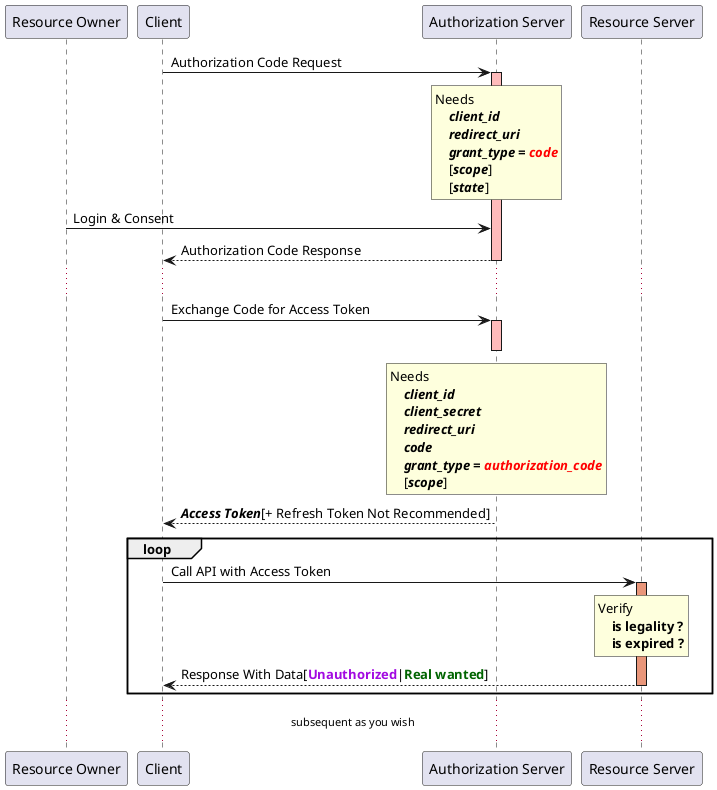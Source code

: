 @startuml

participant "Resource Owner"
participant "Client"
participant "Authorization Server"
participant "Resource Server"

"Client" -> "Authorization Server": Authorization Code Request
activate "Authorization Server" #FFBBBB

rnote over "Authorization Server"
Needs
    //**client_id**//
    //**redirect_uri**//
    //**grant_type = <color #red>code</color>**//
    [//**scope**//]
    [//**state**//]
endrnote

"Resource Owner" -> "Authorization Server": Login & Consent
"Client" <-- "Authorization Server": Authorization Code Response

deactivate "Authorization Server"
......

"Client" -> "Authorization Server": Exchange Code for Access Token
activate "Authorization Server" #FFBBBB
rnote over "Authorization Server"
Needs
    //**client_id**//
    //**client_secret**//
    //**redirect_uri**//
    //**code**//
    //**grant_type = <color #red>authorization_code</color>**//
    [//**scope**//]
endrnote
deactivate "Authorization Server"

"Client" <-- "Authorization Server": //**Access Token**//[+ Refresh Token Not Recommended]
loop

"Client" -> "Resource Server": Call API with Access Token
activate "Resource Server" #DarkSalmon
rnote over "Resource Server"
    Verify
        **is legality ?**
        **is expired ?**
endrnote
"Client" <-- "Resource Server": Response With Data[<color #A209E1>**Unauthorized**</color>|<color #darkGreen>**Real wanted**</color>]
deactivate "Resource Server"

end


...subsequent as you wish ...

@enduml

